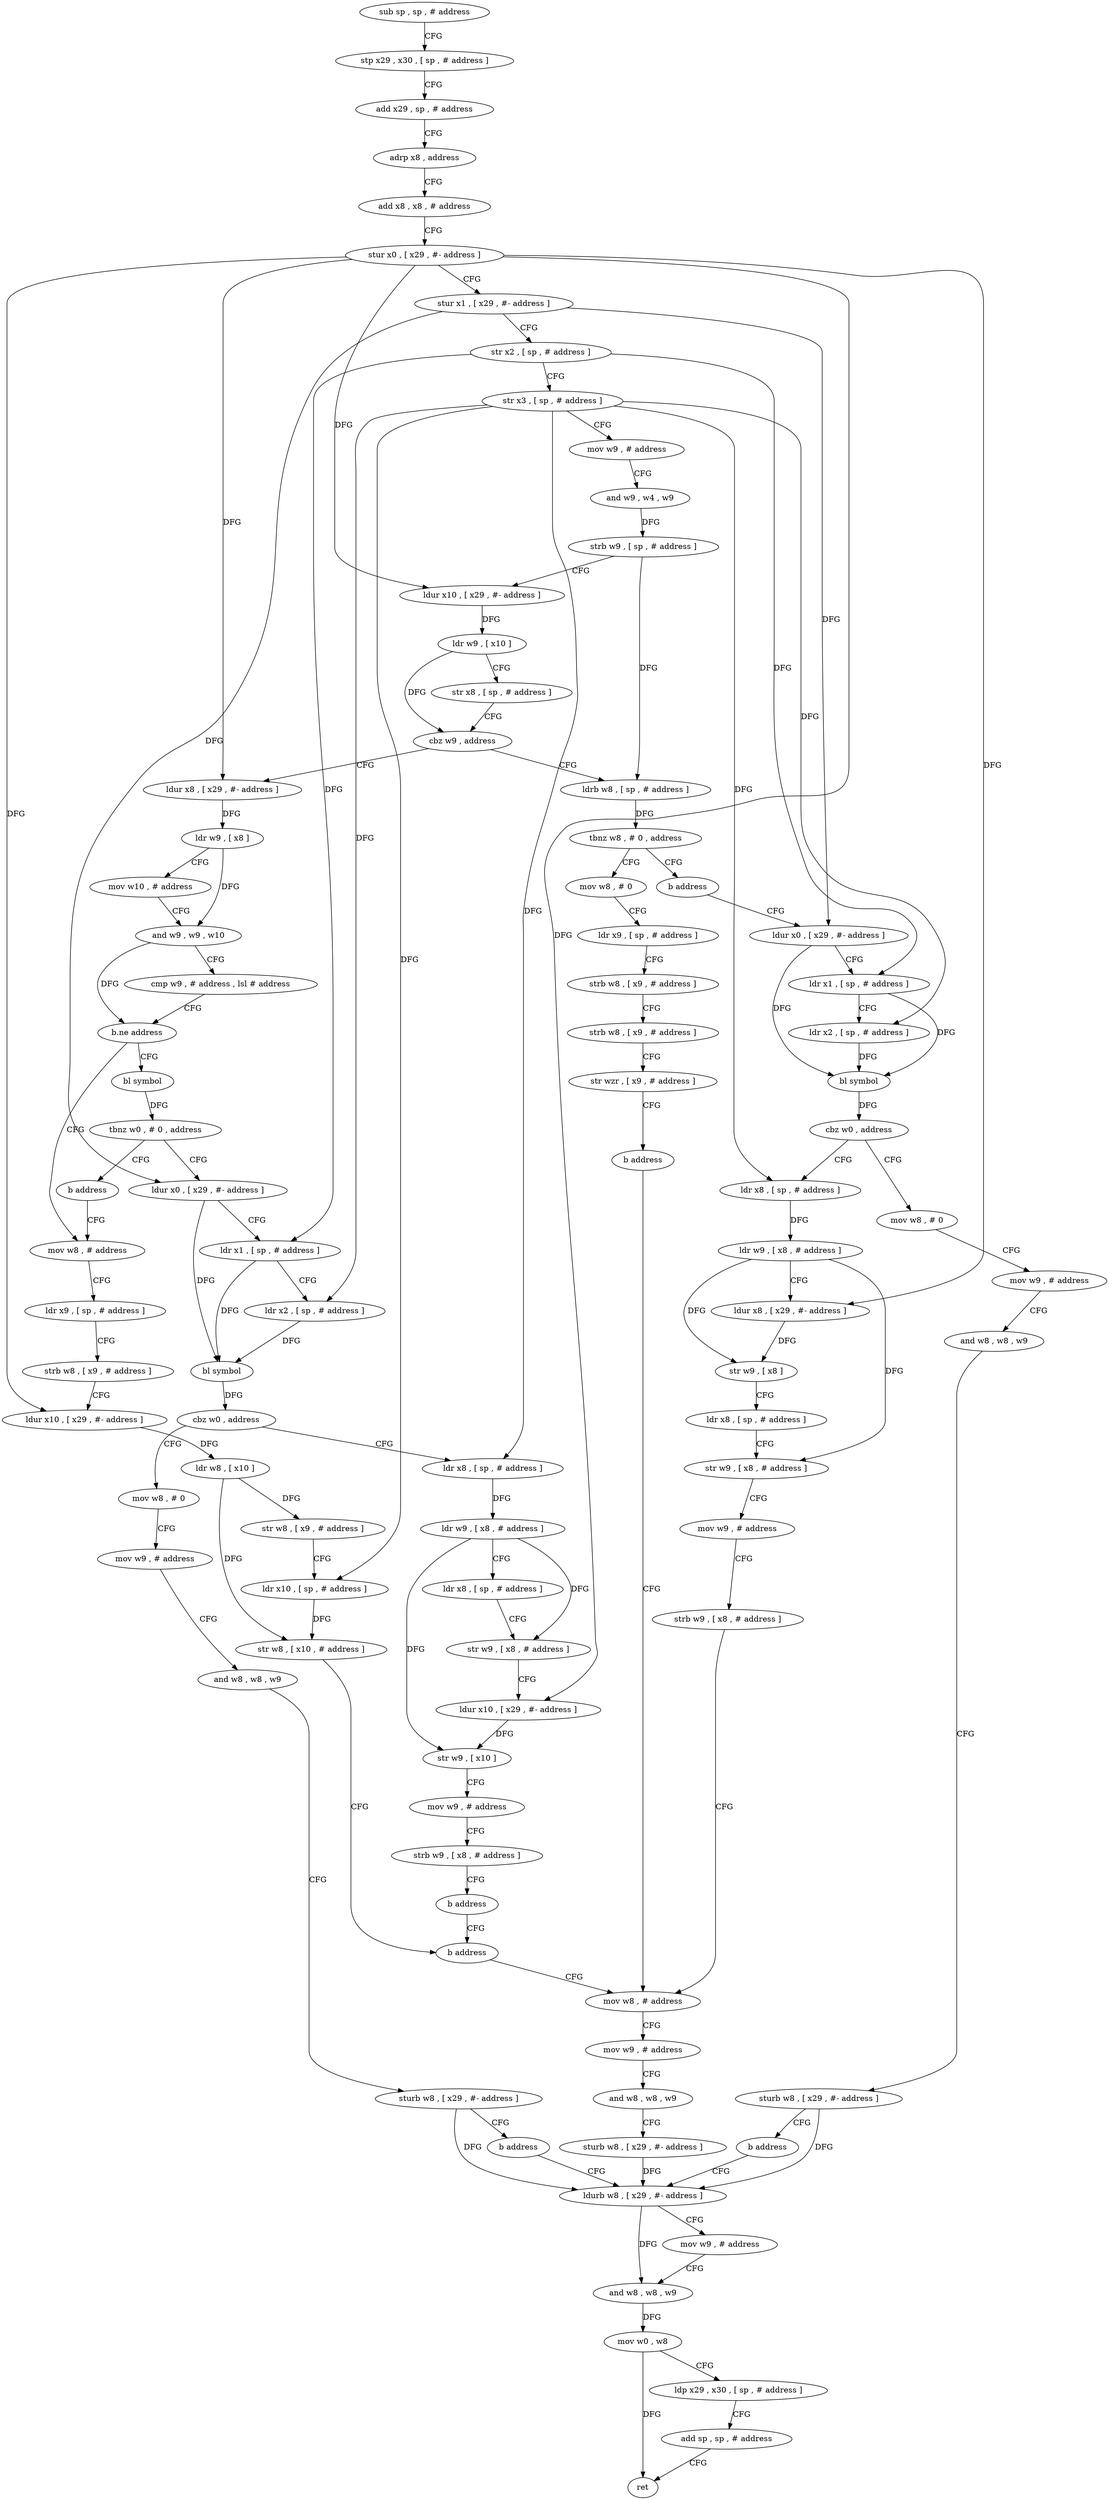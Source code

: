 digraph "func" {
"4247948" [label = "sub sp , sp , # address" ]
"4247952" [label = "stp x29 , x30 , [ sp , # address ]" ]
"4247956" [label = "add x29 , sp , # address" ]
"4247960" [label = "adrp x8 , address" ]
"4247964" [label = "add x8 , x8 , # address" ]
"4247968" [label = "stur x0 , [ x29 , #- address ]" ]
"4247972" [label = "stur x1 , [ x29 , #- address ]" ]
"4247976" [label = "str x2 , [ sp , # address ]" ]
"4247980" [label = "str x3 , [ sp , # address ]" ]
"4247984" [label = "mov w9 , # address" ]
"4247988" [label = "and w9 , w4 , w9" ]
"4247992" [label = "strb w9 , [ sp , # address ]" ]
"4247996" [label = "ldur x10 , [ x29 , #- address ]" ]
"4248000" [label = "ldr w9 , [ x10 ]" ]
"4248004" [label = "str x8 , [ sp , # address ]" ]
"4248008" [label = "cbz w9 , address" ]
"4248160" [label = "ldrb w8 , [ sp , # address ]" ]
"4248012" [label = "ldur x8 , [ x29 , #- address ]" ]
"4248164" [label = "tbnz w8 , # 0 , address" ]
"4248172" [label = "mov w8 , # 0" ]
"4248168" [label = "b address" ]
"4248016" [label = "ldr w9 , [ x8 ]" ]
"4248020" [label = "mov w10 , # address" ]
"4248024" [label = "and w9 , w9 , w10" ]
"4248028" [label = "cmp w9 , # address , lsl # address" ]
"4248032" [label = "b.ne address" ]
"4248124" [label = "mov w8 , # address" ]
"4248036" [label = "bl symbol" ]
"4248176" [label = "ldr x9 , [ sp , # address ]" ]
"4248180" [label = "strb w8 , [ x9 , # address ]" ]
"4248184" [label = "strb w8 , [ x9 , # address ]" ]
"4248188" [label = "str wzr , [ x9 , # address ]" ]
"4248192" [label = "b address" ]
"4248268" [label = "mov w8 , # address" ]
"4248196" [label = "ldur x0 , [ x29 , #- address ]" ]
"4248128" [label = "ldr x9 , [ sp , # address ]" ]
"4248132" [label = "strb w8 , [ x9 , # address ]" ]
"4248136" [label = "ldur x10 , [ x29 , #- address ]" ]
"4248140" [label = "ldr w8 , [ x10 ]" ]
"4248144" [label = "str w8 , [ x9 , # address ]" ]
"4248148" [label = "ldr x10 , [ sp , # address ]" ]
"4248152" [label = "str w8 , [ x10 , # address ]" ]
"4248156" [label = "b address" ]
"4248040" [label = "tbnz w0 , # 0 , address" ]
"4248048" [label = "ldur x0 , [ x29 , #- address ]" ]
"4248044" [label = "b address" ]
"4248272" [label = "mov w9 , # address" ]
"4248276" [label = "and w8 , w8 , w9" ]
"4248280" [label = "sturb w8 , [ x29 , #- address ]" ]
"4248284" [label = "ldurb w8 , [ x29 , #- address ]" ]
"4248200" [label = "ldr x1 , [ sp , # address ]" ]
"4248204" [label = "ldr x2 , [ sp , # address ]" ]
"4248208" [label = "bl symbol" ]
"4248212" [label = "cbz w0 , address" ]
"4248236" [label = "ldr x8 , [ sp , # address ]" ]
"4248216" [label = "mov w8 , # 0" ]
"4248052" [label = "ldr x1 , [ sp , # address ]" ]
"4248056" [label = "ldr x2 , [ sp , # address ]" ]
"4248060" [label = "bl symbol" ]
"4248064" [label = "cbz w0 , address" ]
"4248088" [label = "ldr x8 , [ sp , # address ]" ]
"4248068" [label = "mov w8 , # 0" ]
"4248240" [label = "ldr w9 , [ x8 , # address ]" ]
"4248244" [label = "ldur x8 , [ x29 , #- address ]" ]
"4248248" [label = "str w9 , [ x8 ]" ]
"4248252" [label = "ldr x8 , [ sp , # address ]" ]
"4248256" [label = "str w9 , [ x8 , # address ]" ]
"4248260" [label = "mov w9 , # address" ]
"4248264" [label = "strb w9 , [ x8 , # address ]" ]
"4248220" [label = "mov w9 , # address" ]
"4248224" [label = "and w8 , w8 , w9" ]
"4248228" [label = "sturb w8 , [ x29 , #- address ]" ]
"4248232" [label = "b address" ]
"4248092" [label = "ldr w9 , [ x8 , # address ]" ]
"4248096" [label = "ldr x8 , [ sp , # address ]" ]
"4248100" [label = "str w9 , [ x8 , # address ]" ]
"4248104" [label = "ldur x10 , [ x29 , #- address ]" ]
"4248108" [label = "str w9 , [ x10 ]" ]
"4248112" [label = "mov w9 , # address" ]
"4248116" [label = "strb w9 , [ x8 , # address ]" ]
"4248120" [label = "b address" ]
"4248072" [label = "mov w9 , # address" ]
"4248076" [label = "and w8 , w8 , w9" ]
"4248080" [label = "sturb w8 , [ x29 , #- address ]" ]
"4248084" [label = "b address" ]
"4248288" [label = "mov w9 , # address" ]
"4248292" [label = "and w8 , w8 , w9" ]
"4248296" [label = "mov w0 , w8" ]
"4248300" [label = "ldp x29 , x30 , [ sp , # address ]" ]
"4248304" [label = "add sp , sp , # address" ]
"4248308" [label = "ret" ]
"4247948" -> "4247952" [ label = "CFG" ]
"4247952" -> "4247956" [ label = "CFG" ]
"4247956" -> "4247960" [ label = "CFG" ]
"4247960" -> "4247964" [ label = "CFG" ]
"4247964" -> "4247968" [ label = "CFG" ]
"4247968" -> "4247972" [ label = "CFG" ]
"4247968" -> "4247996" [ label = "DFG" ]
"4247968" -> "4248012" [ label = "DFG" ]
"4247968" -> "4248136" [ label = "DFG" ]
"4247968" -> "4248244" [ label = "DFG" ]
"4247968" -> "4248104" [ label = "DFG" ]
"4247972" -> "4247976" [ label = "CFG" ]
"4247972" -> "4248196" [ label = "DFG" ]
"4247972" -> "4248048" [ label = "DFG" ]
"4247976" -> "4247980" [ label = "CFG" ]
"4247976" -> "4248200" [ label = "DFG" ]
"4247976" -> "4248052" [ label = "DFG" ]
"4247980" -> "4247984" [ label = "CFG" ]
"4247980" -> "4248148" [ label = "DFG" ]
"4247980" -> "4248204" [ label = "DFG" ]
"4247980" -> "4248056" [ label = "DFG" ]
"4247980" -> "4248236" [ label = "DFG" ]
"4247980" -> "4248088" [ label = "DFG" ]
"4247984" -> "4247988" [ label = "CFG" ]
"4247988" -> "4247992" [ label = "DFG" ]
"4247992" -> "4247996" [ label = "CFG" ]
"4247992" -> "4248160" [ label = "DFG" ]
"4247996" -> "4248000" [ label = "DFG" ]
"4248000" -> "4248004" [ label = "CFG" ]
"4248000" -> "4248008" [ label = "DFG" ]
"4248004" -> "4248008" [ label = "CFG" ]
"4248008" -> "4248160" [ label = "CFG" ]
"4248008" -> "4248012" [ label = "CFG" ]
"4248160" -> "4248164" [ label = "DFG" ]
"4248012" -> "4248016" [ label = "DFG" ]
"4248164" -> "4248172" [ label = "CFG" ]
"4248164" -> "4248168" [ label = "CFG" ]
"4248172" -> "4248176" [ label = "CFG" ]
"4248168" -> "4248196" [ label = "CFG" ]
"4248016" -> "4248020" [ label = "CFG" ]
"4248016" -> "4248024" [ label = "DFG" ]
"4248020" -> "4248024" [ label = "CFG" ]
"4248024" -> "4248028" [ label = "CFG" ]
"4248024" -> "4248032" [ label = "DFG" ]
"4248028" -> "4248032" [ label = "CFG" ]
"4248032" -> "4248124" [ label = "CFG" ]
"4248032" -> "4248036" [ label = "CFG" ]
"4248124" -> "4248128" [ label = "CFG" ]
"4248036" -> "4248040" [ label = "DFG" ]
"4248176" -> "4248180" [ label = "CFG" ]
"4248180" -> "4248184" [ label = "CFG" ]
"4248184" -> "4248188" [ label = "CFG" ]
"4248188" -> "4248192" [ label = "CFG" ]
"4248192" -> "4248268" [ label = "CFG" ]
"4248268" -> "4248272" [ label = "CFG" ]
"4248196" -> "4248200" [ label = "CFG" ]
"4248196" -> "4248208" [ label = "DFG" ]
"4248128" -> "4248132" [ label = "CFG" ]
"4248132" -> "4248136" [ label = "CFG" ]
"4248136" -> "4248140" [ label = "DFG" ]
"4248140" -> "4248144" [ label = "DFG" ]
"4248140" -> "4248152" [ label = "DFG" ]
"4248144" -> "4248148" [ label = "CFG" ]
"4248148" -> "4248152" [ label = "DFG" ]
"4248152" -> "4248156" [ label = "CFG" ]
"4248156" -> "4248268" [ label = "CFG" ]
"4248040" -> "4248048" [ label = "CFG" ]
"4248040" -> "4248044" [ label = "CFG" ]
"4248048" -> "4248052" [ label = "CFG" ]
"4248048" -> "4248060" [ label = "DFG" ]
"4248044" -> "4248124" [ label = "CFG" ]
"4248272" -> "4248276" [ label = "CFG" ]
"4248276" -> "4248280" [ label = "CFG" ]
"4248280" -> "4248284" [ label = "DFG" ]
"4248284" -> "4248288" [ label = "CFG" ]
"4248284" -> "4248292" [ label = "DFG" ]
"4248200" -> "4248204" [ label = "CFG" ]
"4248200" -> "4248208" [ label = "DFG" ]
"4248204" -> "4248208" [ label = "DFG" ]
"4248208" -> "4248212" [ label = "DFG" ]
"4248212" -> "4248236" [ label = "CFG" ]
"4248212" -> "4248216" [ label = "CFG" ]
"4248236" -> "4248240" [ label = "DFG" ]
"4248216" -> "4248220" [ label = "CFG" ]
"4248052" -> "4248056" [ label = "CFG" ]
"4248052" -> "4248060" [ label = "DFG" ]
"4248056" -> "4248060" [ label = "DFG" ]
"4248060" -> "4248064" [ label = "DFG" ]
"4248064" -> "4248088" [ label = "CFG" ]
"4248064" -> "4248068" [ label = "CFG" ]
"4248088" -> "4248092" [ label = "DFG" ]
"4248068" -> "4248072" [ label = "CFG" ]
"4248240" -> "4248244" [ label = "CFG" ]
"4248240" -> "4248248" [ label = "DFG" ]
"4248240" -> "4248256" [ label = "DFG" ]
"4248244" -> "4248248" [ label = "DFG" ]
"4248248" -> "4248252" [ label = "CFG" ]
"4248252" -> "4248256" [ label = "CFG" ]
"4248256" -> "4248260" [ label = "CFG" ]
"4248260" -> "4248264" [ label = "CFG" ]
"4248264" -> "4248268" [ label = "CFG" ]
"4248220" -> "4248224" [ label = "CFG" ]
"4248224" -> "4248228" [ label = "CFG" ]
"4248228" -> "4248232" [ label = "CFG" ]
"4248228" -> "4248284" [ label = "DFG" ]
"4248232" -> "4248284" [ label = "CFG" ]
"4248092" -> "4248096" [ label = "CFG" ]
"4248092" -> "4248100" [ label = "DFG" ]
"4248092" -> "4248108" [ label = "DFG" ]
"4248096" -> "4248100" [ label = "CFG" ]
"4248100" -> "4248104" [ label = "CFG" ]
"4248104" -> "4248108" [ label = "DFG" ]
"4248108" -> "4248112" [ label = "CFG" ]
"4248112" -> "4248116" [ label = "CFG" ]
"4248116" -> "4248120" [ label = "CFG" ]
"4248120" -> "4248156" [ label = "CFG" ]
"4248072" -> "4248076" [ label = "CFG" ]
"4248076" -> "4248080" [ label = "CFG" ]
"4248080" -> "4248084" [ label = "CFG" ]
"4248080" -> "4248284" [ label = "DFG" ]
"4248084" -> "4248284" [ label = "CFG" ]
"4248288" -> "4248292" [ label = "CFG" ]
"4248292" -> "4248296" [ label = "DFG" ]
"4248296" -> "4248300" [ label = "CFG" ]
"4248296" -> "4248308" [ label = "DFG" ]
"4248300" -> "4248304" [ label = "CFG" ]
"4248304" -> "4248308" [ label = "CFG" ]
}
